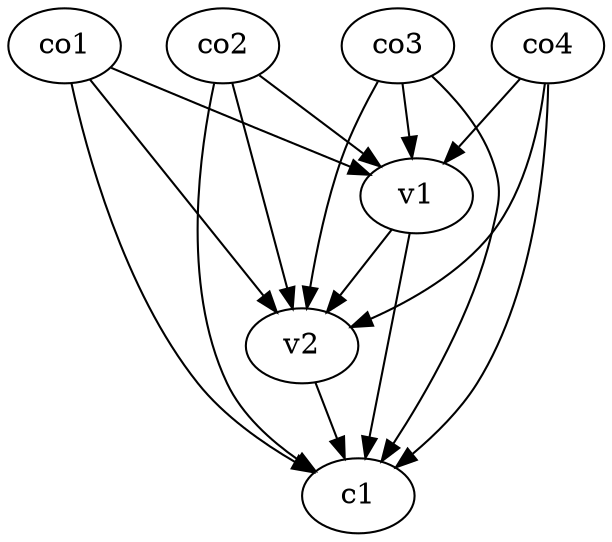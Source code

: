 strict digraph  {
c1;
v1;
v2;
co1;
co2;
co3;
co4;
v1 -> c1  [weight=1];
v1 -> v2  [weight=1];
v2 -> c1  [weight=1];
co1 -> c1  [weight=1];
co1 -> v1  [weight=1];
co1 -> v2  [weight=1];
co2 -> c1  [weight=1];
co2 -> v1  [weight=1];
co2 -> v2  [weight=1];
co3 -> c1  [weight=1];
co3 -> v1  [weight=1];
co3 -> v2  [weight=1];
co4 -> c1  [weight=1];
co4 -> v1  [weight=1];
co4 -> v2  [weight=1];
}
